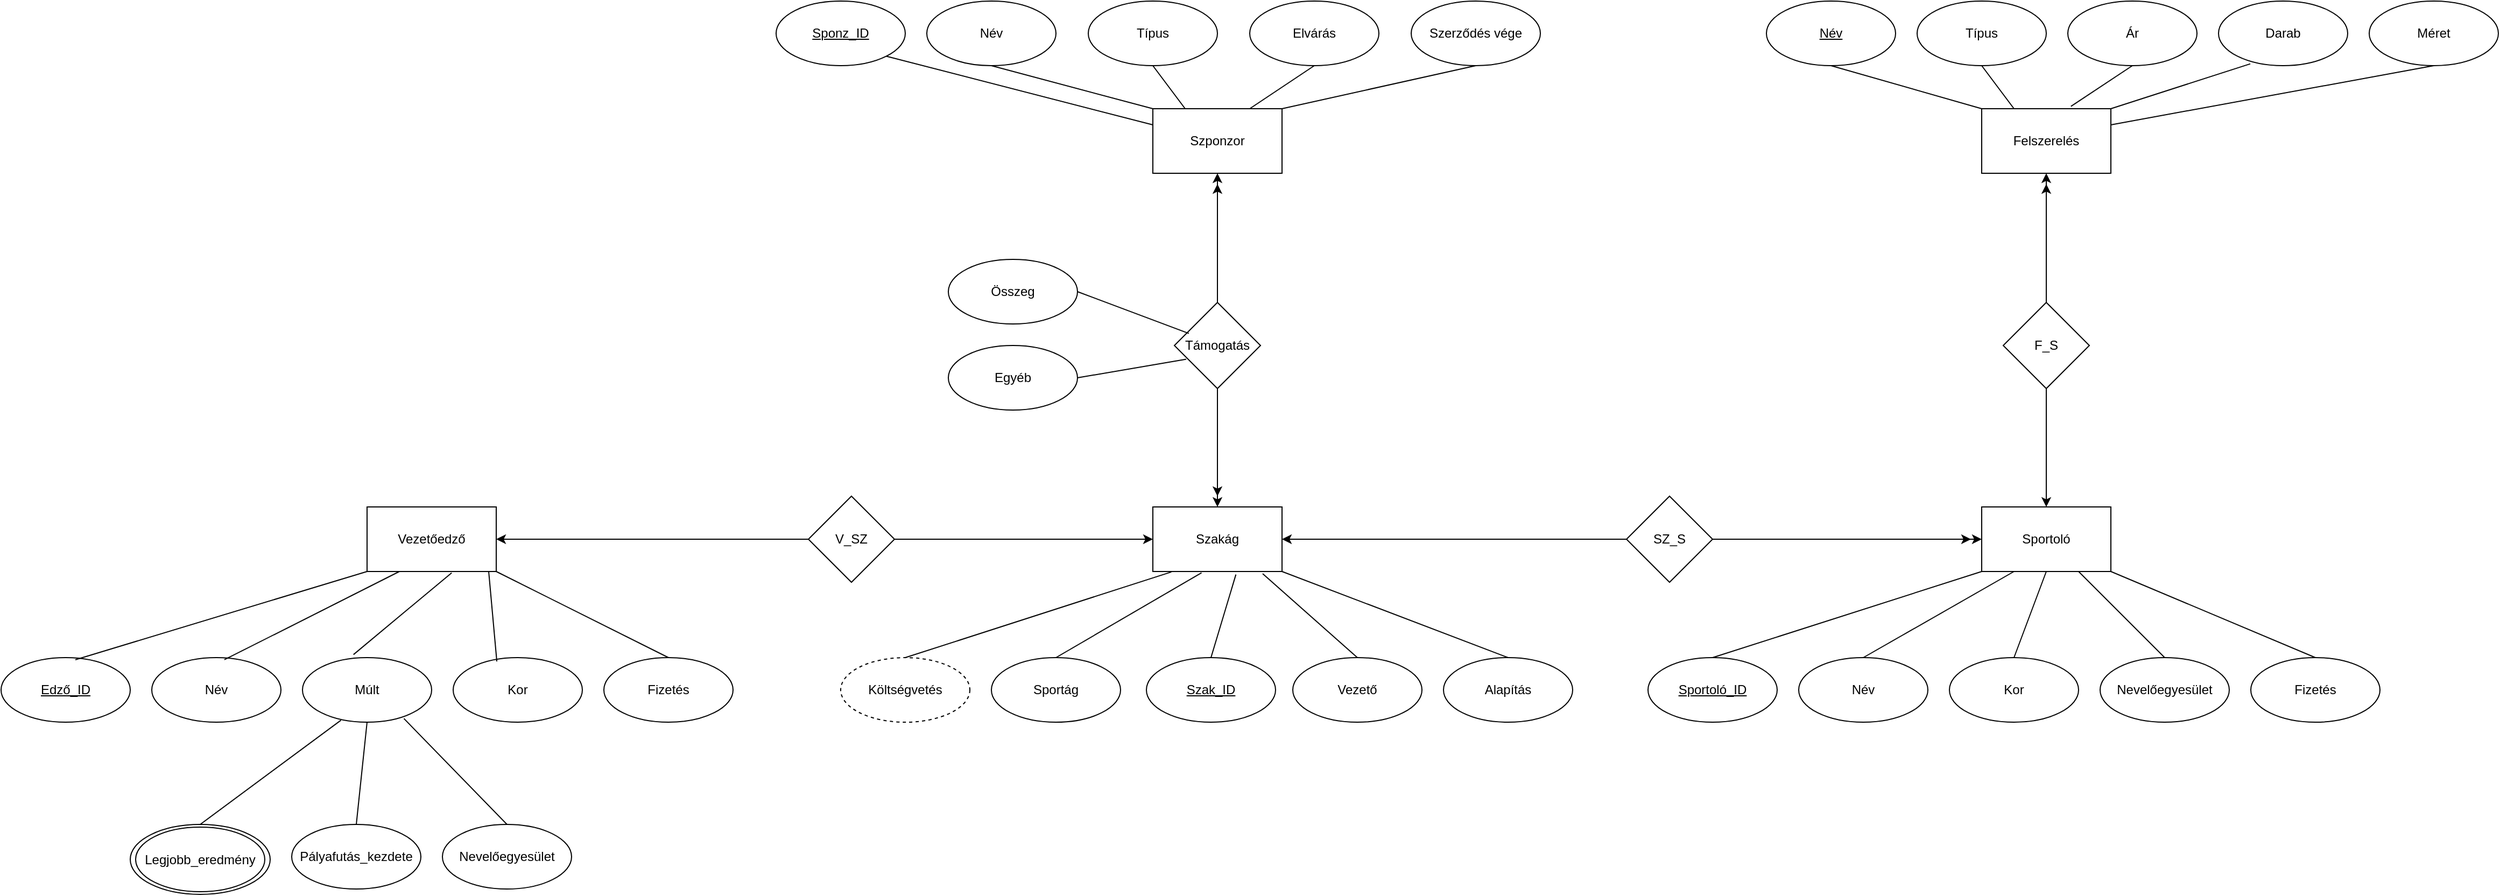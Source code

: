 <mxfile version="20.6.0"><diagram id="eTa_E6BJqjTA-hABS35S" name="1 oldal"><mxGraphModel dx="2821" dy="1158" grid="1" gridSize="10" guides="1" tooltips="1" connect="1" arrows="1" fold="1" page="1" pageScale="1" pageWidth="827" pageHeight="1169" math="0" shadow="0"><root><mxCell id="0"/><mxCell id="1" parent="0"/><mxCell id="2dF1gvKPwpUbOpYGHKbM-1" value="Sportoló" style="rounded=0;whiteSpace=wrap;html=1;" vertex="1" parent="1"><mxGeometry x="1050" y="490" width="120" height="60" as="geometry"/></mxCell><mxCell id="2dF1gvKPwpUbOpYGHKbM-2" value="Vezetőedző" style="rounded=0;whiteSpace=wrap;html=1;" vertex="1" parent="1"><mxGeometry x="-450" y="490" width="120" height="60" as="geometry"/></mxCell><mxCell id="2dF1gvKPwpUbOpYGHKbM-3" value="Szakág" style="rounded=0;whiteSpace=wrap;html=1;" vertex="1" parent="1"><mxGeometry x="280" y="490" width="120" height="60" as="geometry"/></mxCell><mxCell id="2dF1gvKPwpUbOpYGHKbM-4" value="Szponzor" style="rounded=0;whiteSpace=wrap;html=1;" vertex="1" parent="1"><mxGeometry x="280" y="120" width="120" height="60" as="geometry"/></mxCell><mxCell id="2dF1gvKPwpUbOpYGHKbM-5" value="Sportág" style="ellipse;whiteSpace=wrap;html=1;" vertex="1" parent="1"><mxGeometry x="130" y="630" width="120" height="60" as="geometry"/></mxCell><mxCell id="2dF1gvKPwpUbOpYGHKbM-6" value="Vezető" style="ellipse;whiteSpace=wrap;html=1;" vertex="1" parent="1"><mxGeometry x="410" y="630" width="120" height="60" as="geometry"/></mxCell><mxCell id="2dF1gvKPwpUbOpYGHKbM-7" value="&lt;u&gt;Szak_ID&lt;/u&gt;" style="ellipse;whiteSpace=wrap;html=1;" vertex="1" parent="1"><mxGeometry x="274" y="630" width="120" height="60" as="geometry"/></mxCell><mxCell id="2dF1gvKPwpUbOpYGHKbM-8" value="Költségvetés" style="ellipse;whiteSpace=wrap;html=1;dashed=1;" vertex="1" parent="1"><mxGeometry x="-10" y="630" width="120" height="60" as="geometry"/></mxCell><mxCell id="2dF1gvKPwpUbOpYGHKbM-9" value="" style="endArrow=none;html=1;rounded=0;entryX=0.85;entryY=1.033;entryDx=0;entryDy=0;entryPerimeter=0;exitX=0.5;exitY=0;exitDx=0;exitDy=0;" edge="1" parent="1" source="2dF1gvKPwpUbOpYGHKbM-6" target="2dF1gvKPwpUbOpYGHKbM-3"><mxGeometry width="50" height="50" relative="1" as="geometry"><mxPoint x="410" y="560" as="sourcePoint"/><mxPoint x="460" y="510" as="targetPoint"/></mxGeometry></mxCell><mxCell id="2dF1gvKPwpUbOpYGHKbM-10" value="" style="endArrow=none;html=1;rounded=0;entryX=0.143;entryY=1.007;entryDx=0;entryDy=0;entryPerimeter=0;exitX=0.5;exitY=0;exitDx=0;exitDy=0;" edge="1" parent="1" source="2dF1gvKPwpUbOpYGHKbM-8" target="2dF1gvKPwpUbOpYGHKbM-3"><mxGeometry width="50" height="50" relative="1" as="geometry"><mxPoint x="410" y="560" as="sourcePoint"/><mxPoint x="460" y="510" as="targetPoint"/></mxGeometry></mxCell><mxCell id="2dF1gvKPwpUbOpYGHKbM-11" value="" style="endArrow=none;html=1;rounded=0;entryX=0.643;entryY=1.047;entryDx=0;entryDy=0;entryPerimeter=0;exitX=0.5;exitY=0;exitDx=0;exitDy=0;" edge="1" parent="1" source="2dF1gvKPwpUbOpYGHKbM-7" target="2dF1gvKPwpUbOpYGHKbM-3"><mxGeometry width="50" height="50" relative="1" as="geometry"><mxPoint x="410" y="560" as="sourcePoint"/><mxPoint x="460" y="510" as="targetPoint"/></mxGeometry></mxCell><mxCell id="2dF1gvKPwpUbOpYGHKbM-12" value="" style="endArrow=none;html=1;rounded=0;entryX=0.377;entryY=1.02;entryDx=0;entryDy=0;entryPerimeter=0;exitX=0.5;exitY=0;exitDx=0;exitDy=0;" edge="1" parent="1" source="2dF1gvKPwpUbOpYGHKbM-5" target="2dF1gvKPwpUbOpYGHKbM-3"><mxGeometry width="50" height="50" relative="1" as="geometry"><mxPoint x="410" y="560" as="sourcePoint"/><mxPoint x="460" y="510" as="targetPoint"/></mxGeometry></mxCell><mxCell id="2dF1gvKPwpUbOpYGHKbM-13" value="" style="endArrow=classic;html=1;rounded=0;entryX=0.5;entryY=0;entryDx=0;entryDy=0;exitX=0.5;exitY=1;exitDx=0;exitDy=0;" edge="1" parent="1" source="2dF1gvKPwpUbOpYGHKbM-14" target="2dF1gvKPwpUbOpYGHKbM-3"><mxGeometry width="50" height="50" relative="1" as="geometry"><mxPoint x="340" y="380" as="sourcePoint"/><mxPoint x="450" y="350" as="targetPoint"/></mxGeometry></mxCell><mxCell id="2dF1gvKPwpUbOpYGHKbM-14" value="Támogatás" style="rhombus;whiteSpace=wrap;html=1;" vertex="1" parent="1"><mxGeometry x="300" y="300" width="80" height="80" as="geometry"/></mxCell><mxCell id="2dF1gvKPwpUbOpYGHKbM-15" value="" style="endArrow=classic;html=1;rounded=0;entryX=0.5;entryY=1;entryDx=0;entryDy=0;exitX=0.5;exitY=0;exitDx=0;exitDy=0;" edge="1" parent="1" source="2dF1gvKPwpUbOpYGHKbM-14" target="2dF1gvKPwpUbOpYGHKbM-4"><mxGeometry width="50" height="50" relative="1" as="geometry"><mxPoint x="400" y="400" as="sourcePoint"/><mxPoint x="450" y="350" as="targetPoint"/></mxGeometry></mxCell><mxCell id="2dF1gvKPwpUbOpYGHKbM-16" value="" style="endArrow=classic;html=1;rounded=0;exitX=0.5;exitY=0;exitDx=0;exitDy=0;" edge="1" parent="1" source="2dF1gvKPwpUbOpYGHKbM-14"><mxGeometry width="50" height="50" relative="1" as="geometry"><mxPoint x="400" y="400" as="sourcePoint"/><mxPoint x="340" y="190" as="targetPoint"/></mxGeometry></mxCell><mxCell id="2dF1gvKPwpUbOpYGHKbM-17" value="" style="endArrow=classic;html=1;rounded=0;exitX=0.5;exitY=1;exitDx=0;exitDy=0;" edge="1" parent="1" source="2dF1gvKPwpUbOpYGHKbM-14"><mxGeometry width="50" height="50" relative="1" as="geometry"><mxPoint x="400" y="400" as="sourcePoint"/><mxPoint x="340" y="480" as="targetPoint"/></mxGeometry></mxCell><mxCell id="2dF1gvKPwpUbOpYGHKbM-18" value="SZ_S" style="rhombus;whiteSpace=wrap;html=1;" vertex="1" parent="1"><mxGeometry x="720" y="480" width="80" height="80" as="geometry"/></mxCell><mxCell id="2dF1gvKPwpUbOpYGHKbM-19" value="" style="endArrow=classic;html=1;rounded=0;exitX=1;exitY=0.5;exitDx=0;exitDy=0;" edge="1" parent="1" source="2dF1gvKPwpUbOpYGHKbM-18"><mxGeometry width="50" height="50" relative="1" as="geometry"><mxPoint x="400" y="400" as="sourcePoint"/><mxPoint x="1040" y="520" as="targetPoint"/></mxGeometry></mxCell><mxCell id="2dF1gvKPwpUbOpYGHKbM-20" value="" style="endArrow=classic;html=1;rounded=0;entryX=0;entryY=0.5;entryDx=0;entryDy=0;exitX=1;exitY=0.5;exitDx=0;exitDy=0;" edge="1" parent="1" source="2dF1gvKPwpUbOpYGHKbM-18" target="2dF1gvKPwpUbOpYGHKbM-1"><mxGeometry width="50" height="50" relative="1" as="geometry"><mxPoint x="680" y="570" as="sourcePoint"/><mxPoint x="450" y="350" as="targetPoint"/><Array as="points"><mxPoint x="1040" y="520"/></Array></mxGeometry></mxCell><mxCell id="2dF1gvKPwpUbOpYGHKbM-21" value="" style="endArrow=classic;html=1;rounded=0;entryX=1;entryY=0.5;entryDx=0;entryDy=0;exitX=0;exitY=0.5;exitDx=0;exitDy=0;" edge="1" parent="1" source="2dF1gvKPwpUbOpYGHKbM-18" target="2dF1gvKPwpUbOpYGHKbM-3"><mxGeometry width="50" height="50" relative="1" as="geometry"><mxPoint x="400" y="400" as="sourcePoint"/><mxPoint x="450" y="350" as="targetPoint"/></mxGeometry></mxCell><mxCell id="2dF1gvKPwpUbOpYGHKbM-22" value="V_SZ" style="rhombus;whiteSpace=wrap;html=1;" vertex="1" parent="1"><mxGeometry x="-40" y="480" width="80" height="80" as="geometry"/></mxCell><mxCell id="2dF1gvKPwpUbOpYGHKbM-23" value="" style="endArrow=classic;html=1;rounded=0;entryX=1;entryY=0.5;entryDx=0;entryDy=0;exitX=0;exitY=0.5;exitDx=0;exitDy=0;" edge="1" parent="1" source="2dF1gvKPwpUbOpYGHKbM-22" target="2dF1gvKPwpUbOpYGHKbM-2"><mxGeometry width="50" height="50" relative="1" as="geometry"><mxPoint x="120" y="400" as="sourcePoint"/><mxPoint x="170" y="350" as="targetPoint"/></mxGeometry></mxCell><mxCell id="2dF1gvKPwpUbOpYGHKbM-24" value="" style="endArrow=classic;html=1;rounded=0;entryX=0;entryY=0.5;entryDx=0;entryDy=0;exitX=1;exitY=0.5;exitDx=0;exitDy=0;" edge="1" parent="1" source="2dF1gvKPwpUbOpYGHKbM-22" target="2dF1gvKPwpUbOpYGHKbM-3"><mxGeometry width="50" height="50" relative="1" as="geometry"><mxPoint x="120" y="400" as="sourcePoint"/><mxPoint x="170" y="350" as="targetPoint"/></mxGeometry></mxCell><mxCell id="2dF1gvKPwpUbOpYGHKbM-25" value="Összeg" style="ellipse;whiteSpace=wrap;html=1;" vertex="1" parent="1"><mxGeometry x="90" y="260" width="120" height="60" as="geometry"/></mxCell><mxCell id="2dF1gvKPwpUbOpYGHKbM-26" value="" style="endArrow=none;html=1;rounded=0;entryX=0.168;entryY=0.36;entryDx=0;entryDy=0;entryPerimeter=0;exitX=1;exitY=0.5;exitDx=0;exitDy=0;" edge="1" parent="1" source="2dF1gvKPwpUbOpYGHKbM-25" target="2dF1gvKPwpUbOpYGHKbM-14"><mxGeometry width="50" height="50" relative="1" as="geometry"><mxPoint x="120" y="400" as="sourcePoint"/><mxPoint x="170" y="350" as="targetPoint"/></mxGeometry></mxCell><mxCell id="2dF1gvKPwpUbOpYGHKbM-27" value="Egyéb" style="ellipse;whiteSpace=wrap;html=1;" vertex="1" parent="1"><mxGeometry x="90" y="340" width="120" height="60" as="geometry"/></mxCell><mxCell id="2dF1gvKPwpUbOpYGHKbM-28" value="" style="endArrow=none;html=1;rounded=0;entryX=0.138;entryY=0.66;entryDx=0;entryDy=0;entryPerimeter=0;exitX=1;exitY=0.5;exitDx=0;exitDy=0;" edge="1" parent="1" source="2dF1gvKPwpUbOpYGHKbM-27" target="2dF1gvKPwpUbOpYGHKbM-14"><mxGeometry width="50" height="50" relative="1" as="geometry"><mxPoint x="120" y="400" as="sourcePoint"/><mxPoint x="170" y="350" as="targetPoint"/></mxGeometry></mxCell><mxCell id="2dF1gvKPwpUbOpYGHKbM-29" value="&lt;u&gt;Edző_ID&lt;/u&gt;" style="ellipse;whiteSpace=wrap;html=1;" vertex="1" parent="1"><mxGeometry x="-790" y="630" width="120" height="60" as="geometry"/></mxCell><mxCell id="2dF1gvKPwpUbOpYGHKbM-30" value="Név" style="ellipse;whiteSpace=wrap;html=1;" vertex="1" parent="1"><mxGeometry x="-650" y="630" width="120" height="60" as="geometry"/></mxCell><mxCell id="2dF1gvKPwpUbOpYGHKbM-31" value="Múlt" style="ellipse;whiteSpace=wrap;html=1;" vertex="1" parent="1"><mxGeometry x="-510" y="630" width="120" height="60" as="geometry"/></mxCell><mxCell id="2dF1gvKPwpUbOpYGHKbM-32" value="" style="ellipse;whiteSpace=wrap;html=1;" vertex="1" parent="1"><mxGeometry x="-670" y="785" width="130" height="65" as="geometry"/></mxCell><mxCell id="2dF1gvKPwpUbOpYGHKbM-33" value="Pályafutás_kezdete" style="ellipse;whiteSpace=wrap;html=1;" vertex="1" parent="1"><mxGeometry x="-520" y="785" width="120" height="60" as="geometry"/></mxCell><mxCell id="2dF1gvKPwpUbOpYGHKbM-34" value="Nevelőegyesület" style="ellipse;whiteSpace=wrap;html=1;" vertex="1" parent="1"><mxGeometry x="-380" y="785" width="120" height="60" as="geometry"/></mxCell><mxCell id="2dF1gvKPwpUbOpYGHKbM-35" value="" style="endArrow=none;html=1;rounded=0;entryX=0.785;entryY=0.943;entryDx=0;entryDy=0;entryPerimeter=0;exitX=0.5;exitY=0;exitDx=0;exitDy=0;" edge="1" parent="1" source="2dF1gvKPwpUbOpYGHKbM-34" target="2dF1gvKPwpUbOpYGHKbM-31"><mxGeometry width="50" height="50" relative="1" as="geometry"><mxPoint x="-600" y="845" as="sourcePoint"/><mxPoint x="-550" y="795" as="targetPoint"/></mxGeometry></mxCell><mxCell id="2dF1gvKPwpUbOpYGHKbM-36" value="" style="endArrow=none;html=1;rounded=0;entryX=0.5;entryY=1;entryDx=0;entryDy=0;exitX=0.5;exitY=0;exitDx=0;exitDy=0;" edge="1" parent="1" source="2dF1gvKPwpUbOpYGHKbM-33" target="2dF1gvKPwpUbOpYGHKbM-31"><mxGeometry width="50" height="50" relative="1" as="geometry"><mxPoint x="-600" y="845" as="sourcePoint"/><mxPoint x="-550" y="795" as="targetPoint"/></mxGeometry></mxCell><mxCell id="2dF1gvKPwpUbOpYGHKbM-37" value="" style="endArrow=none;html=1;rounded=0;entryX=0.298;entryY=0.97;entryDx=0;entryDy=0;exitX=0.5;exitY=0;exitDx=0;exitDy=0;entryPerimeter=0;" edge="1" parent="1" source="2dF1gvKPwpUbOpYGHKbM-32" target="2dF1gvKPwpUbOpYGHKbM-31"><mxGeometry width="50" height="50" relative="1" as="geometry"><mxPoint x="-600" y="845" as="sourcePoint"/><mxPoint x="-550" y="795" as="targetPoint"/></mxGeometry></mxCell><mxCell id="2dF1gvKPwpUbOpYGHKbM-38" value="Kor" style="ellipse;whiteSpace=wrap;html=1;" vertex="1" parent="1"><mxGeometry x="-370" y="630" width="120" height="60" as="geometry"/></mxCell><mxCell id="2dF1gvKPwpUbOpYGHKbM-39" value="" style="endArrow=none;html=1;rounded=0;entryX=0.942;entryY=1.007;entryDx=0;entryDy=0;entryPerimeter=0;exitX=0.338;exitY=0.06;exitDx=0;exitDy=0;exitPerimeter=0;" edge="1" parent="1" source="2dF1gvKPwpUbOpYGHKbM-38" target="2dF1gvKPwpUbOpYGHKbM-2"><mxGeometry width="50" height="50" relative="1" as="geometry"><mxPoint x="-250" y="720" as="sourcePoint"/><mxPoint x="-200" y="670" as="targetPoint"/></mxGeometry></mxCell><mxCell id="2dF1gvKPwpUbOpYGHKbM-40" value="" style="endArrow=none;html=1;rounded=0;entryX=0.655;entryY=1.02;entryDx=0;entryDy=0;entryPerimeter=0;exitX=0.395;exitY=-0.047;exitDx=0;exitDy=0;exitPerimeter=0;" edge="1" parent="1" source="2dF1gvKPwpUbOpYGHKbM-31" target="2dF1gvKPwpUbOpYGHKbM-2"><mxGeometry width="50" height="50" relative="1" as="geometry"><mxPoint x="-250" y="720" as="sourcePoint"/><mxPoint x="-200" y="670" as="targetPoint"/></mxGeometry></mxCell><mxCell id="2dF1gvKPwpUbOpYGHKbM-41" value="" style="endArrow=none;html=1;rounded=0;entryX=0.25;entryY=1;entryDx=0;entryDy=0;exitX=0.562;exitY=0.033;exitDx=0;exitDy=0;exitPerimeter=0;" edge="1" parent="1" source="2dF1gvKPwpUbOpYGHKbM-30" target="2dF1gvKPwpUbOpYGHKbM-2"><mxGeometry width="50" height="50" relative="1" as="geometry"><mxPoint x="-250" y="720" as="sourcePoint"/><mxPoint x="-200" y="670" as="targetPoint"/></mxGeometry></mxCell><mxCell id="2dF1gvKPwpUbOpYGHKbM-42" value="" style="endArrow=none;html=1;rounded=0;entryX=0;entryY=1;entryDx=0;entryDy=0;exitX=0.575;exitY=0.033;exitDx=0;exitDy=0;exitPerimeter=0;" edge="1" parent="1" source="2dF1gvKPwpUbOpYGHKbM-29" target="2dF1gvKPwpUbOpYGHKbM-2"><mxGeometry width="50" height="50" relative="1" as="geometry"><mxPoint x="-250" y="720" as="sourcePoint"/><mxPoint x="-200" y="670" as="targetPoint"/></mxGeometry></mxCell><mxCell id="2dF1gvKPwpUbOpYGHKbM-43" value="Név" style="ellipse;whiteSpace=wrap;html=1;" vertex="1" parent="1"><mxGeometry x="880" y="630" width="120" height="60" as="geometry"/></mxCell><mxCell id="2dF1gvKPwpUbOpYGHKbM-44" value="Kor" style="ellipse;whiteSpace=wrap;html=1;" vertex="1" parent="1"><mxGeometry x="1020" y="630" width="120" height="60" as="geometry"/></mxCell><mxCell id="2dF1gvKPwpUbOpYGHKbM-45" value="Nevelőegyesület" style="ellipse;whiteSpace=wrap;html=1;" vertex="1" parent="1"><mxGeometry x="1160" y="630" width="120" height="60" as="geometry"/></mxCell><mxCell id="2dF1gvKPwpUbOpYGHKbM-46" value="&lt;u&gt;Sportoló_ID&lt;/u&gt;" style="ellipse;whiteSpace=wrap;html=1;" vertex="1" parent="1"><mxGeometry x="740" y="630" width="120" height="60" as="geometry"/></mxCell><mxCell id="2dF1gvKPwpUbOpYGHKbM-47" value="" style="endArrow=none;html=1;rounded=0;entryX=0.5;entryY=0;entryDx=0;entryDy=0;exitX=0.75;exitY=1;exitDx=0;exitDy=0;" edge="1" parent="1" source="2dF1gvKPwpUbOpYGHKbM-1" target="2dF1gvKPwpUbOpYGHKbM-45"><mxGeometry width="50" height="50" relative="1" as="geometry"><mxPoint x="750" y="690" as="sourcePoint"/><mxPoint x="800" y="640" as="targetPoint"/></mxGeometry></mxCell><mxCell id="2dF1gvKPwpUbOpYGHKbM-48" value="" style="endArrow=none;html=1;rounded=0;entryX=0.5;entryY=0;entryDx=0;entryDy=0;exitX=0.5;exitY=1;exitDx=0;exitDy=0;" edge="1" parent="1" source="2dF1gvKPwpUbOpYGHKbM-1" target="2dF1gvKPwpUbOpYGHKbM-44"><mxGeometry width="50" height="50" relative="1" as="geometry"><mxPoint x="750" y="690" as="sourcePoint"/><mxPoint x="800" y="640" as="targetPoint"/></mxGeometry></mxCell><mxCell id="2dF1gvKPwpUbOpYGHKbM-49" value="" style="endArrow=none;html=1;rounded=0;entryX=0.25;entryY=1;entryDx=0;entryDy=0;exitX=0.5;exitY=0;exitDx=0;exitDy=0;" edge="1" parent="1" source="2dF1gvKPwpUbOpYGHKbM-43" target="2dF1gvKPwpUbOpYGHKbM-1"><mxGeometry width="50" height="50" relative="1" as="geometry"><mxPoint x="750" y="690" as="sourcePoint"/><mxPoint x="800" y="640" as="targetPoint"/></mxGeometry></mxCell><mxCell id="2dF1gvKPwpUbOpYGHKbM-50" value="" style="endArrow=none;html=1;rounded=0;entryX=0;entryY=1;entryDx=0;entryDy=0;exitX=0.5;exitY=0;exitDx=0;exitDy=0;" edge="1" parent="1" source="2dF1gvKPwpUbOpYGHKbM-46" target="2dF1gvKPwpUbOpYGHKbM-1"><mxGeometry width="50" height="50" relative="1" as="geometry"><mxPoint x="750" y="690" as="sourcePoint"/><mxPoint x="800" y="640" as="targetPoint"/></mxGeometry></mxCell><mxCell id="2dF1gvKPwpUbOpYGHKbM-51" value="Név" style="ellipse;whiteSpace=wrap;html=1;" vertex="1" parent="1"><mxGeometry x="70" y="20" width="120" height="60" as="geometry"/></mxCell><mxCell id="2dF1gvKPwpUbOpYGHKbM-52" value="Típus" style="ellipse;whiteSpace=wrap;html=1;" vertex="1" parent="1"><mxGeometry x="220" y="20" width="120" height="60" as="geometry"/></mxCell><mxCell id="2dF1gvKPwpUbOpYGHKbM-53" value="Elvárás" style="ellipse;whiteSpace=wrap;html=1;" vertex="1" parent="1"><mxGeometry x="370" y="20" width="120" height="60" as="geometry"/></mxCell><mxCell id="2dF1gvKPwpUbOpYGHKbM-54" value="Fizetés" style="ellipse;whiteSpace=wrap;html=1;" vertex="1" parent="1"><mxGeometry x="1300" y="630" width="120" height="60" as="geometry"/></mxCell><mxCell id="2dF1gvKPwpUbOpYGHKbM-55" value="" style="endArrow=none;html=1;rounded=0;entryX=1;entryY=1;entryDx=0;entryDy=0;exitX=0.5;exitY=0;exitDx=0;exitDy=0;" edge="1" parent="1" source="2dF1gvKPwpUbOpYGHKbM-54" target="2dF1gvKPwpUbOpYGHKbM-1"><mxGeometry width="50" height="50" relative="1" as="geometry"><mxPoint x="1180" y="690" as="sourcePoint"/><mxPoint x="1230" y="640" as="targetPoint"/></mxGeometry></mxCell><mxCell id="2dF1gvKPwpUbOpYGHKbM-56" value="Fizetés" style="ellipse;whiteSpace=wrap;html=1;" vertex="1" parent="1"><mxGeometry x="-230" y="630" width="120" height="60" as="geometry"/></mxCell><mxCell id="2dF1gvKPwpUbOpYGHKbM-57" value="" style="endArrow=none;html=1;rounded=0;entryX=1;entryY=1;entryDx=0;entryDy=0;exitX=0.5;exitY=0;exitDx=0;exitDy=0;" edge="1" parent="1" source="2dF1gvKPwpUbOpYGHKbM-56" target="2dF1gvKPwpUbOpYGHKbM-2"><mxGeometry width="50" height="50" relative="1" as="geometry"><mxPoint x="-170" y="810" as="sourcePoint"/><mxPoint x="-120" y="760" as="targetPoint"/></mxGeometry></mxCell><mxCell id="2dF1gvKPwpUbOpYGHKbM-58" value="" style="endArrow=none;html=1;rounded=0;entryX=0.5;entryY=1;entryDx=0;entryDy=0;exitX=0;exitY=0;exitDx=0;exitDy=0;" edge="1" parent="1" source="2dF1gvKPwpUbOpYGHKbM-4" target="2dF1gvKPwpUbOpYGHKbM-51"><mxGeometry width="50" height="50" relative="1" as="geometry"><mxPoint x="320" y="220" as="sourcePoint"/><mxPoint x="370" y="170" as="targetPoint"/></mxGeometry></mxCell><mxCell id="2dF1gvKPwpUbOpYGHKbM-59" value="" style="endArrow=none;html=1;rounded=0;entryX=0.5;entryY=1;entryDx=0;entryDy=0;exitX=0.25;exitY=0;exitDx=0;exitDy=0;" edge="1" parent="1" source="2dF1gvKPwpUbOpYGHKbM-4" target="2dF1gvKPwpUbOpYGHKbM-52"><mxGeometry width="50" height="50" relative="1" as="geometry"><mxPoint x="320" y="220" as="sourcePoint"/><mxPoint x="370" y="170" as="targetPoint"/></mxGeometry></mxCell><mxCell id="2dF1gvKPwpUbOpYGHKbM-60" value="" style="endArrow=none;html=1;rounded=0;entryX=0.5;entryY=1;entryDx=0;entryDy=0;exitX=0.75;exitY=0;exitDx=0;exitDy=0;" edge="1" parent="1" source="2dF1gvKPwpUbOpYGHKbM-4" target="2dF1gvKPwpUbOpYGHKbM-53"><mxGeometry width="50" height="50" relative="1" as="geometry"><mxPoint x="320" y="220" as="sourcePoint"/><mxPoint x="370" y="170" as="targetPoint"/></mxGeometry></mxCell><mxCell id="2dF1gvKPwpUbOpYGHKbM-61" value="Szerződés vége" style="ellipse;whiteSpace=wrap;html=1;" vertex="1" parent="1"><mxGeometry x="520" y="20" width="120" height="60" as="geometry"/></mxCell><mxCell id="2dF1gvKPwpUbOpYGHKbM-62" value="" style="endArrow=none;html=1;rounded=0;entryX=0.5;entryY=1;entryDx=0;entryDy=0;exitX=1;exitY=0;exitDx=0;exitDy=0;" edge="1" parent="1" source="2dF1gvKPwpUbOpYGHKbM-4" target="2dF1gvKPwpUbOpYGHKbM-61"><mxGeometry width="50" height="50" relative="1" as="geometry"><mxPoint x="320" y="220" as="sourcePoint"/><mxPoint x="370" y="170" as="targetPoint"/></mxGeometry></mxCell><mxCell id="2dF1gvKPwpUbOpYGHKbM-63" value="Alapítás" style="ellipse;whiteSpace=wrap;html=1;" vertex="1" parent="1"><mxGeometry x="550" y="630" width="120" height="60" as="geometry"/></mxCell><mxCell id="2dF1gvKPwpUbOpYGHKbM-64" value="" style="endArrow=none;html=1;rounded=0;entryX=0.5;entryY=0;entryDx=0;entryDy=0;exitX=1;exitY=1;exitDx=0;exitDy=0;" edge="1" parent="1" source="2dF1gvKPwpUbOpYGHKbM-3" target="2dF1gvKPwpUbOpYGHKbM-63"><mxGeometry width="50" height="50" relative="1" as="geometry"><mxPoint x="350" y="690" as="sourcePoint"/><mxPoint x="400" y="640" as="targetPoint"/></mxGeometry></mxCell><mxCell id="2dF1gvKPwpUbOpYGHKbM-65" value="Felszerelés" style="rounded=0;whiteSpace=wrap;html=1;" vertex="1" parent="1"><mxGeometry x="1050" y="120" width="120" height="60" as="geometry"/></mxCell><mxCell id="2dF1gvKPwpUbOpYGHKbM-66" value="F_S" style="rhombus;whiteSpace=wrap;html=1;" vertex="1" parent="1"><mxGeometry x="1070" y="300" width="80" height="80" as="geometry"/></mxCell><mxCell id="2dF1gvKPwpUbOpYGHKbM-67" value="" style="endArrow=classic;html=1;rounded=0;entryX=0.5;entryY=1;entryDx=0;entryDy=0;exitX=0.5;exitY=0;exitDx=0;exitDy=0;" edge="1" parent="1" source="2dF1gvKPwpUbOpYGHKbM-66" target="2dF1gvKPwpUbOpYGHKbM-65"><mxGeometry width="50" height="50" relative="1" as="geometry"><mxPoint x="890" y="450" as="sourcePoint"/><mxPoint x="940" y="400" as="targetPoint"/></mxGeometry></mxCell><mxCell id="2dF1gvKPwpUbOpYGHKbM-68" value="" style="endArrow=classic;html=1;rounded=0;entryX=0.5;entryY=0;entryDx=0;entryDy=0;exitX=0.5;exitY=1;exitDx=0;exitDy=0;" edge="1" parent="1" source="2dF1gvKPwpUbOpYGHKbM-66" target="2dF1gvKPwpUbOpYGHKbM-1"><mxGeometry width="50" height="50" relative="1" as="geometry"><mxPoint x="890" y="430" as="sourcePoint"/><mxPoint x="940" y="380" as="targetPoint"/></mxGeometry></mxCell><mxCell id="2dF1gvKPwpUbOpYGHKbM-69" value="" style="endArrow=classic;html=1;rounded=0;exitX=0.5;exitY=0;exitDx=0;exitDy=0;" edge="1" parent="1" source="2dF1gvKPwpUbOpYGHKbM-66"><mxGeometry width="50" height="50" relative="1" as="geometry"><mxPoint x="890" y="450" as="sourcePoint"/><mxPoint x="1110" y="190" as="targetPoint"/></mxGeometry></mxCell><mxCell id="2dF1gvKPwpUbOpYGHKbM-70" value="&lt;u&gt;Név&lt;/u&gt;" style="ellipse;whiteSpace=wrap;html=1;" vertex="1" parent="1"><mxGeometry x="850" y="20" width="120" height="60" as="geometry"/></mxCell><mxCell id="2dF1gvKPwpUbOpYGHKbM-71" value="Típus" style="ellipse;whiteSpace=wrap;html=1;" vertex="1" parent="1"><mxGeometry x="990" y="20" width="120" height="60" as="geometry"/></mxCell><mxCell id="2dF1gvKPwpUbOpYGHKbM-72" value="Ár" style="ellipse;whiteSpace=wrap;html=1;" vertex="1" parent="1"><mxGeometry x="1130" y="20" width="120" height="60" as="geometry"/></mxCell><mxCell id="2dF1gvKPwpUbOpYGHKbM-73" value="Darab" style="ellipse;whiteSpace=wrap;html=1;" vertex="1" parent="1"><mxGeometry x="1270" y="20" width="120" height="60" as="geometry"/></mxCell><mxCell id="2dF1gvKPwpUbOpYGHKbM-74" value="" style="endArrow=none;html=1;rounded=0;entryX=0.246;entryY=0.972;entryDx=0;entryDy=0;entryPerimeter=0;exitX=1;exitY=0;exitDx=0;exitDy=0;" edge="1" parent="1" source="2dF1gvKPwpUbOpYGHKbM-65" target="2dF1gvKPwpUbOpYGHKbM-73"><mxGeometry width="50" height="50" relative="1" as="geometry"><mxPoint x="890" y="310" as="sourcePoint"/><mxPoint x="940" y="260" as="targetPoint"/></mxGeometry></mxCell><mxCell id="2dF1gvKPwpUbOpYGHKbM-75" value="" style="endArrow=none;html=1;rounded=0;entryX=0.5;entryY=1;entryDx=0;entryDy=0;exitX=0.691;exitY=-0.036;exitDx=0;exitDy=0;exitPerimeter=0;" edge="1" parent="1" source="2dF1gvKPwpUbOpYGHKbM-65" target="2dF1gvKPwpUbOpYGHKbM-72"><mxGeometry width="50" height="50" relative="1" as="geometry"><mxPoint x="890" y="310" as="sourcePoint"/><mxPoint x="940" y="260" as="targetPoint"/></mxGeometry></mxCell><mxCell id="2dF1gvKPwpUbOpYGHKbM-76" value="" style="endArrow=none;html=1;rounded=0;entryX=0.5;entryY=1;entryDx=0;entryDy=0;exitX=0.25;exitY=0;exitDx=0;exitDy=0;" edge="1" parent="1" source="2dF1gvKPwpUbOpYGHKbM-65" target="2dF1gvKPwpUbOpYGHKbM-71"><mxGeometry width="50" height="50" relative="1" as="geometry"><mxPoint x="890" y="310" as="sourcePoint"/><mxPoint x="940" y="260" as="targetPoint"/></mxGeometry></mxCell><mxCell id="2dF1gvKPwpUbOpYGHKbM-77" value="" style="endArrow=none;html=1;rounded=0;entryX=0.5;entryY=1;entryDx=0;entryDy=0;exitX=0;exitY=0;exitDx=0;exitDy=0;" edge="1" parent="1" source="2dF1gvKPwpUbOpYGHKbM-65" target="2dF1gvKPwpUbOpYGHKbM-70"><mxGeometry width="50" height="50" relative="1" as="geometry"><mxPoint x="890" y="310" as="sourcePoint"/><mxPoint x="940" y="260" as="targetPoint"/></mxGeometry></mxCell><mxCell id="2dF1gvKPwpUbOpYGHKbM-78" value="&lt;u&gt;Sponz_ID&lt;/u&gt;" style="ellipse;whiteSpace=wrap;html=1;" vertex="1" parent="1"><mxGeometry x="-70" y="20" width="120" height="60" as="geometry"/></mxCell><mxCell id="2dF1gvKPwpUbOpYGHKbM-79" value="" style="endArrow=none;html=1;rounded=0;entryX=0;entryY=0.25;entryDx=0;entryDy=0;exitX=1;exitY=1;exitDx=0;exitDy=0;" edge="1" parent="1" source="2dF1gvKPwpUbOpYGHKbM-78" target="2dF1gvKPwpUbOpYGHKbM-4"><mxGeometry width="50" height="50" relative="1" as="geometry"><mxPoint x="640" y="160" as="sourcePoint"/><mxPoint x="690" y="110" as="targetPoint"/></mxGeometry></mxCell><mxCell id="2dF1gvKPwpUbOpYGHKbM-80" value="Legjobb_eredmény" style="ellipse;whiteSpace=wrap;html=1;" vertex="1" parent="1"><mxGeometry x="-665" y="787.5" width="120" height="60" as="geometry"/></mxCell><mxCell id="2dF1gvKPwpUbOpYGHKbM-81" value="Méret" style="ellipse;whiteSpace=wrap;html=1;" vertex="1" parent="1"><mxGeometry x="1410" y="20" width="120" height="60" as="geometry"/></mxCell><mxCell id="2dF1gvKPwpUbOpYGHKbM-82" value="" style="endArrow=none;html=1;rounded=0;entryX=0.5;entryY=1;entryDx=0;entryDy=0;exitX=1;exitY=0.25;exitDx=0;exitDy=0;" edge="1" parent="1" source="2dF1gvKPwpUbOpYGHKbM-65" target="2dF1gvKPwpUbOpYGHKbM-81"><mxGeometry width="50" height="50" relative="1" as="geometry"><mxPoint x="790" y="320" as="sourcePoint"/><mxPoint x="840" y="270" as="targetPoint"/></mxGeometry></mxCell></root></mxGraphModel></diagram></mxfile>